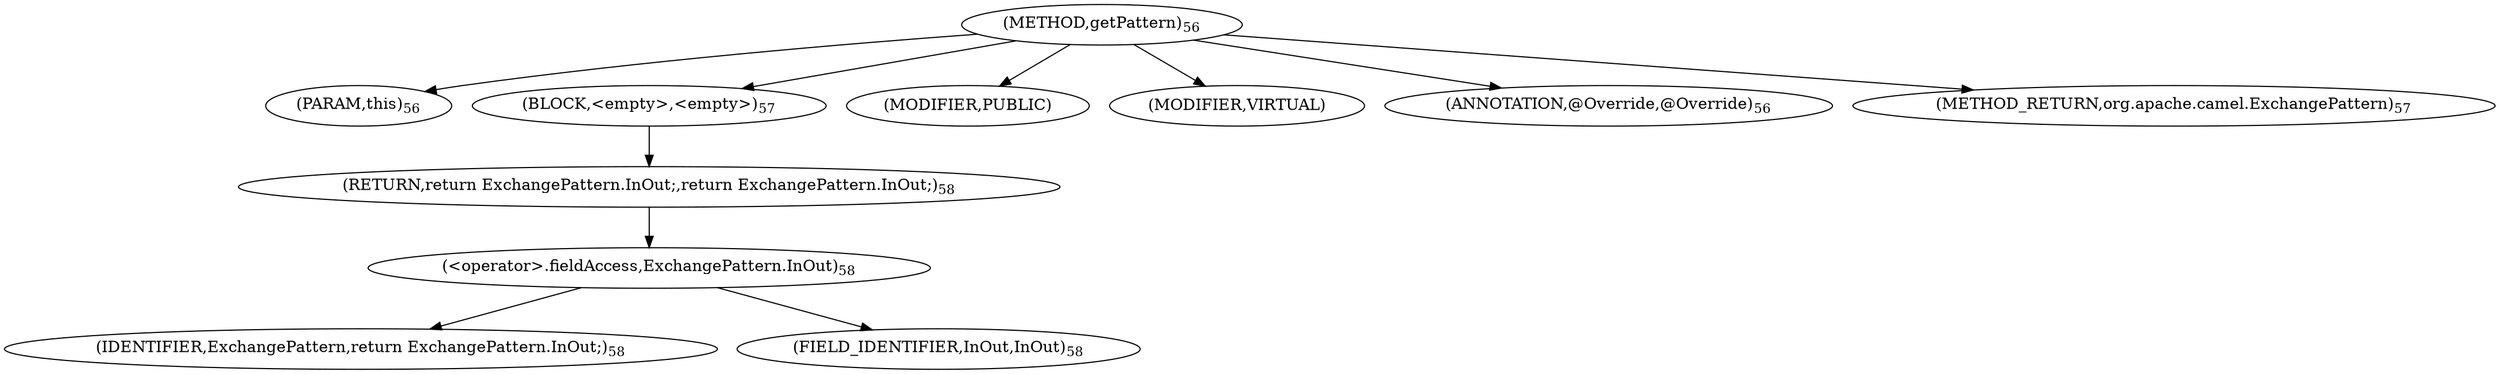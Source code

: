 digraph "getPattern" {  
"57" [label = <(METHOD,getPattern)<SUB>56</SUB>> ]
"58" [label = <(PARAM,this)<SUB>56</SUB>> ]
"59" [label = <(BLOCK,&lt;empty&gt;,&lt;empty&gt;)<SUB>57</SUB>> ]
"60" [label = <(RETURN,return ExchangePattern.InOut;,return ExchangePattern.InOut;)<SUB>58</SUB>> ]
"61" [label = <(&lt;operator&gt;.fieldAccess,ExchangePattern.InOut)<SUB>58</SUB>> ]
"62" [label = <(IDENTIFIER,ExchangePattern,return ExchangePattern.InOut;)<SUB>58</SUB>> ]
"63" [label = <(FIELD_IDENTIFIER,InOut,InOut)<SUB>58</SUB>> ]
"64" [label = <(MODIFIER,PUBLIC)> ]
"65" [label = <(MODIFIER,VIRTUAL)> ]
"66" [label = <(ANNOTATION,@Override,@Override)<SUB>56</SUB>> ]
"67" [label = <(METHOD_RETURN,org.apache.camel.ExchangePattern)<SUB>57</SUB>> ]
  "57" -> "58" 
  "57" -> "59" 
  "57" -> "64" 
  "57" -> "65" 
  "57" -> "66" 
  "57" -> "67" 
  "59" -> "60" 
  "60" -> "61" 
  "61" -> "62" 
  "61" -> "63" 
}
